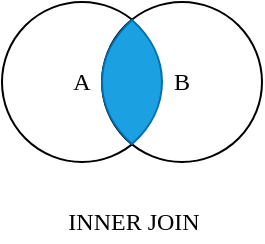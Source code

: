 <mxfile version="13.2.4" type="device"><diagram id="Sgg8xiqoZ7rKKircB8eE" name="第 1 页"><mxGraphModel dx="946" dy="597" grid="1" gridSize="10" guides="1" tooltips="1" connect="1" arrows="1" fold="1" page="1" pageScale="1" pageWidth="827" pageHeight="1169" math="0" shadow="0"><root><mxCell id="0"/><mxCell id="1" parent="0"/><mxCell id="NWwb9J33hJcgtRzSYoOd-1" value="A" style="ellipse;whiteSpace=wrap;html=1;aspect=fixed;fontFamily=Comic Sans MS;" vertex="1" parent="1"><mxGeometry x="240" y="80" width="80" height="80" as="geometry"/></mxCell><mxCell id="NWwb9J33hJcgtRzSYoOd-2" value="B" style="ellipse;whiteSpace=wrap;html=1;aspect=fixed;fontFamily=Comic Sans MS;" vertex="1" parent="1"><mxGeometry x="290" y="80" width="80" height="80" as="geometry"/></mxCell><mxCell id="NWwb9J33hJcgtRzSYoOd-3" value="" style="whiteSpace=wrap;html=1;shape=mxgraph.basic.pointed_oval;fillColor=#1ba1e2;strokeColor=#006EAF;fontColor=#ffffff;fontFamily=Comic Sans MS;" vertex="1" parent="1"><mxGeometry x="285" y="89" width="40" height="62" as="geometry"/></mxCell><mxCell id="NWwb9J33hJcgtRzSYoOd-4" value="INNER JOIN" style="text;html=1;strokeColor=none;fillColor=none;align=center;verticalAlign=middle;whiteSpace=wrap;rounded=0;fontFamily=Comic Sans MS;" vertex="1" parent="1"><mxGeometry x="246" y="180" width="120" height="20" as="geometry"/></mxCell></root></mxGraphModel></diagram></mxfile>
